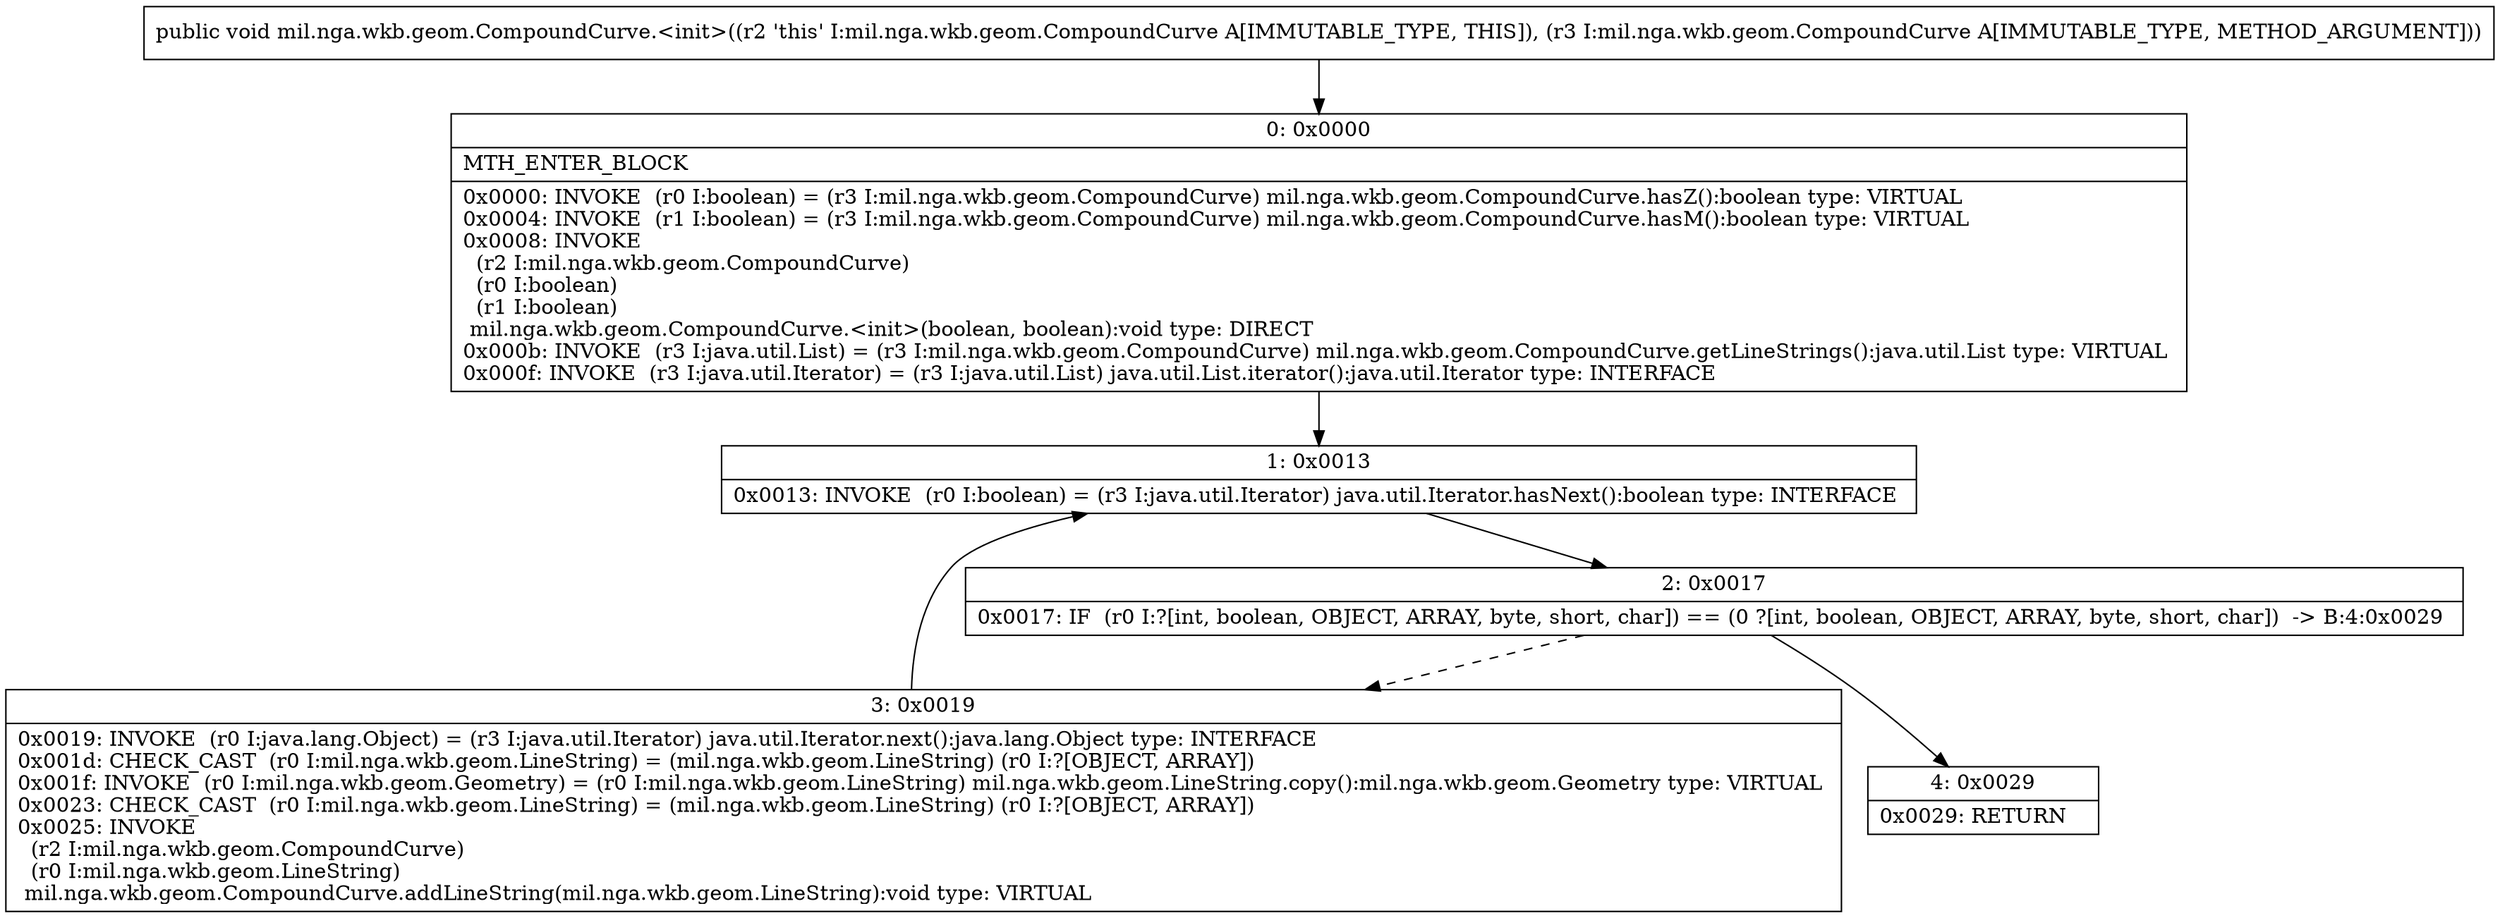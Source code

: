 digraph "CFG formil.nga.wkb.geom.CompoundCurve.\<init\>(Lmil\/nga\/wkb\/geom\/CompoundCurve;)V" {
Node_0 [shape=record,label="{0\:\ 0x0000|MTH_ENTER_BLOCK\l|0x0000: INVOKE  (r0 I:boolean) = (r3 I:mil.nga.wkb.geom.CompoundCurve) mil.nga.wkb.geom.CompoundCurve.hasZ():boolean type: VIRTUAL \l0x0004: INVOKE  (r1 I:boolean) = (r3 I:mil.nga.wkb.geom.CompoundCurve) mil.nga.wkb.geom.CompoundCurve.hasM():boolean type: VIRTUAL \l0x0008: INVOKE  \l  (r2 I:mil.nga.wkb.geom.CompoundCurve)\l  (r0 I:boolean)\l  (r1 I:boolean)\l mil.nga.wkb.geom.CompoundCurve.\<init\>(boolean, boolean):void type: DIRECT \l0x000b: INVOKE  (r3 I:java.util.List) = (r3 I:mil.nga.wkb.geom.CompoundCurve) mil.nga.wkb.geom.CompoundCurve.getLineStrings():java.util.List type: VIRTUAL \l0x000f: INVOKE  (r3 I:java.util.Iterator) = (r3 I:java.util.List) java.util.List.iterator():java.util.Iterator type: INTERFACE \l}"];
Node_1 [shape=record,label="{1\:\ 0x0013|0x0013: INVOKE  (r0 I:boolean) = (r3 I:java.util.Iterator) java.util.Iterator.hasNext():boolean type: INTERFACE \l}"];
Node_2 [shape=record,label="{2\:\ 0x0017|0x0017: IF  (r0 I:?[int, boolean, OBJECT, ARRAY, byte, short, char]) == (0 ?[int, boolean, OBJECT, ARRAY, byte, short, char])  \-\> B:4:0x0029 \l}"];
Node_3 [shape=record,label="{3\:\ 0x0019|0x0019: INVOKE  (r0 I:java.lang.Object) = (r3 I:java.util.Iterator) java.util.Iterator.next():java.lang.Object type: INTERFACE \l0x001d: CHECK_CAST  (r0 I:mil.nga.wkb.geom.LineString) = (mil.nga.wkb.geom.LineString) (r0 I:?[OBJECT, ARRAY]) \l0x001f: INVOKE  (r0 I:mil.nga.wkb.geom.Geometry) = (r0 I:mil.nga.wkb.geom.LineString) mil.nga.wkb.geom.LineString.copy():mil.nga.wkb.geom.Geometry type: VIRTUAL \l0x0023: CHECK_CAST  (r0 I:mil.nga.wkb.geom.LineString) = (mil.nga.wkb.geom.LineString) (r0 I:?[OBJECT, ARRAY]) \l0x0025: INVOKE  \l  (r2 I:mil.nga.wkb.geom.CompoundCurve)\l  (r0 I:mil.nga.wkb.geom.LineString)\l mil.nga.wkb.geom.CompoundCurve.addLineString(mil.nga.wkb.geom.LineString):void type: VIRTUAL \l}"];
Node_4 [shape=record,label="{4\:\ 0x0029|0x0029: RETURN   \l}"];
MethodNode[shape=record,label="{public void mil.nga.wkb.geom.CompoundCurve.\<init\>((r2 'this' I:mil.nga.wkb.geom.CompoundCurve A[IMMUTABLE_TYPE, THIS]), (r3 I:mil.nga.wkb.geom.CompoundCurve A[IMMUTABLE_TYPE, METHOD_ARGUMENT])) }"];
MethodNode -> Node_0;
Node_0 -> Node_1;
Node_1 -> Node_2;
Node_2 -> Node_3[style=dashed];
Node_2 -> Node_4;
Node_3 -> Node_1;
}

